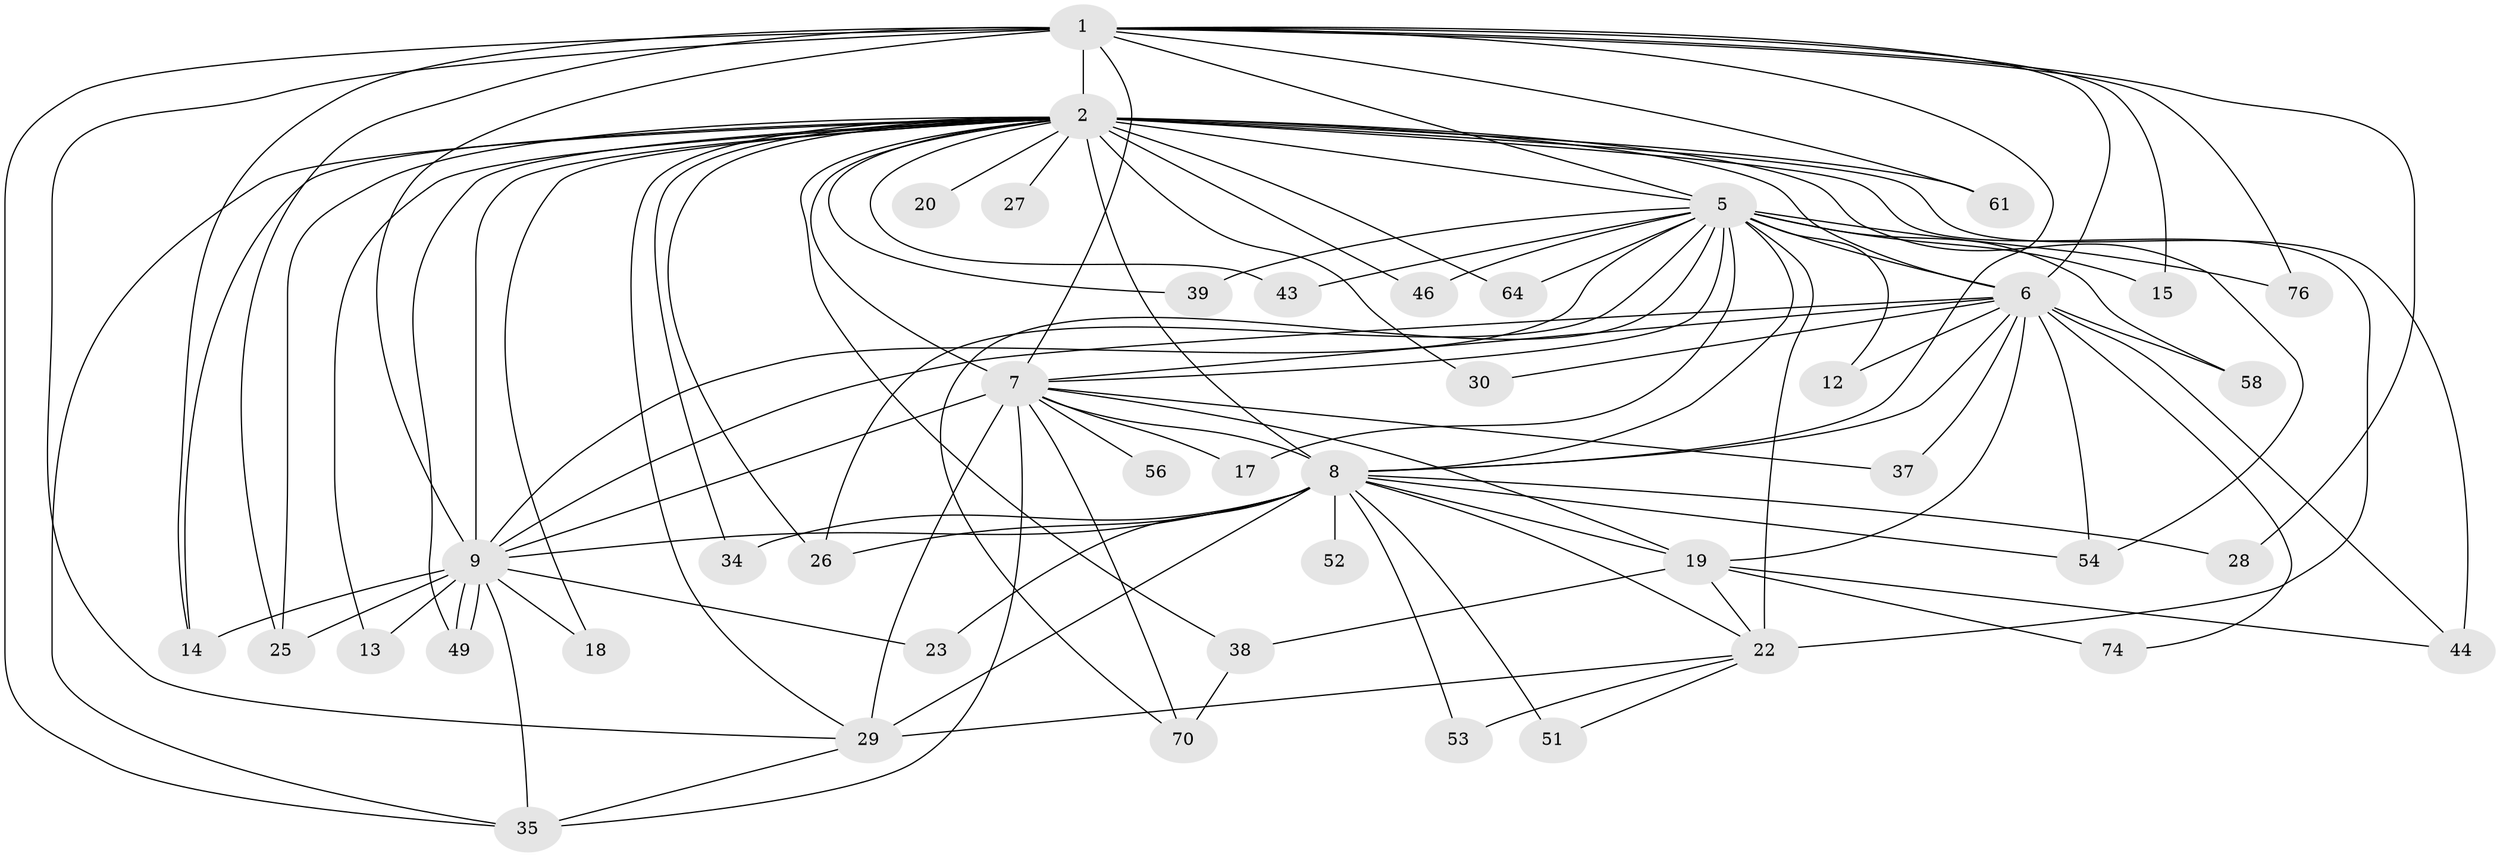 // original degree distribution, {20: 0.011627906976744186, 12: 0.011627906976744186, 27: 0.011627906976744186, 25: 0.011627906976744186, 23: 0.011627906976744186, 18: 0.023255813953488372, 17: 0.011627906976744186, 14: 0.011627906976744186, 21: 0.011627906976744186, 3: 0.22093023255813954, 2: 0.5581395348837209, 5: 0.023255813953488372, 7: 0.023255813953488372, 6: 0.011627906976744186, 4: 0.046511627906976744}
// Generated by graph-tools (version 1.1) at 2025/13/03/09/25 04:13:48]
// undirected, 43 vertices, 105 edges
graph export_dot {
graph [start="1"]
  node [color=gray90,style=filled];
  1;
  2 [super="+3"];
  5;
  6 [super="+11"];
  7 [super="+36"];
  8 [super="+16+21+10"];
  9 [super="+24"];
  12;
  13;
  14 [super="+62"];
  15;
  17;
  18;
  19;
  20;
  22 [super="+40+63+59+31"];
  23;
  25 [super="+65"];
  26 [super="+60"];
  27;
  28;
  29 [super="+73"];
  30;
  34;
  35 [super="+71+45"];
  37;
  38;
  39;
  43;
  44 [super="+75"];
  46;
  49 [super="+86"];
  51;
  52;
  53;
  54 [super="+81"];
  56;
  58;
  61;
  64 [super="+85"];
  70 [super="+83"];
  74;
  76;
  1 -- 2 [weight=5];
  1 -- 5;
  1 -- 6;
  1 -- 7;
  1 -- 8 [weight=2];
  1 -- 9 [weight=2];
  1 -- 14;
  1 -- 15;
  1 -- 28;
  1 -- 29;
  1 -- 61;
  1 -- 76;
  1 -- 35;
  1 -- 25;
  2 -- 5 [weight=3];
  2 -- 6 [weight=4];
  2 -- 7 [weight=4];
  2 -- 8 [weight=10];
  2 -- 9 [weight=4];
  2 -- 13;
  2 -- 46;
  2 -- 54;
  2 -- 64 [weight=2];
  2 -- 14;
  2 -- 18;
  2 -- 20 [weight=3];
  2 -- 22 [weight=3];
  2 -- 25;
  2 -- 26;
  2 -- 27;
  2 -- 29;
  2 -- 30;
  2 -- 34;
  2 -- 35;
  2 -- 38;
  2 -- 39 [weight=2];
  2 -- 43;
  2 -- 44;
  2 -- 49;
  2 -- 61;
  5 -- 6;
  5 -- 7;
  5 -- 8 [weight=2];
  5 -- 9;
  5 -- 12;
  5 -- 15;
  5 -- 17;
  5 -- 22 [weight=3];
  5 -- 39;
  5 -- 43;
  5 -- 46;
  5 -- 58;
  5 -- 70;
  5 -- 76;
  5 -- 64;
  5 -- 26;
  6 -- 7;
  6 -- 8 [weight=3];
  6 -- 9;
  6 -- 12;
  6 -- 30;
  6 -- 37;
  6 -- 44;
  6 -- 54;
  6 -- 58;
  6 -- 74;
  6 -- 19;
  7 -- 8 [weight=3];
  7 -- 9;
  7 -- 17;
  7 -- 19;
  7 -- 35;
  7 -- 37;
  7 -- 56 [weight=2];
  7 -- 70;
  7 -- 29;
  8 -- 9 [weight=4];
  8 -- 26;
  8 -- 52 [weight=2];
  8 -- 53;
  8 -- 34;
  8 -- 51;
  8 -- 19;
  8 -- 54;
  8 -- 23;
  8 -- 28;
  8 -- 29 [weight=2];
  8 -- 22;
  9 -- 13;
  9 -- 18;
  9 -- 23;
  9 -- 25;
  9 -- 49 [weight=2];
  9 -- 49;
  9 -- 35;
  9 -- 14;
  19 -- 38;
  19 -- 74;
  19 -- 22;
  19 -- 44;
  22 -- 51;
  22 -- 29;
  22 -- 53;
  29 -- 35;
  38 -- 70;
}
